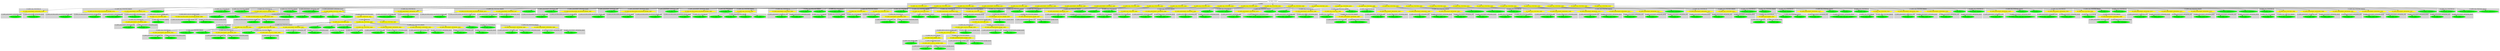 digraph {

subgraph cluster0 {
 node [style=filled,color=white];
 style=filled;
 color=lightgrey;
 label = "CT_PROG";

"NT_EXPR_CALL_FUNCTION_24787"
 [fillcolor = yellow]
"NT_EXPR_CALL_FUNCTION_24798"
 [fillcolor = yellow]
"NT_EXPR_CALL_FUNCTION_24801"
 [fillcolor = yellow]
"NT_EXPR_ASSIGNMENT_OPETATORS_24812"
 [fillcolor = yellow]
"NT_EXPR_CALL_FUNCTION_24869"
 [fillcolor = yellow]
"NT_EXPR_ASSIGNMENT_OPETATORS_24880"
 [fillcolor = yellow]
"NT_EXPR_ASSIGNMENT_OPETATORS_24885"
 [fillcolor = yellow]
"NT_EXPR_ASSIGNMENT_OPETATORS_24890"
 [fillcolor = yellow]
"NT_EXPR_CALL_FUNCTION_24895"
 [fillcolor = yellow]
"NT_EXPR_CALL_FUNCTION_24903"
 [fillcolor = yellow]
"NT_EXPR_CALL_FUNCTION_24909"
 [fillcolor = yellow]
"NT_EXPR_CALL_FUNCTION_24917"
 [fillcolor = yellow]
"NT_EXPR_CALL_FUNCTION_24925"
 [fillcolor = yellow]
"NT_EXPR_CALL_FUNCTION_24950"
 [fillcolor = yellow]
"NT_EXPR_CALL_FUNCTION_24953"
 [fillcolor = yellow]
"NT_EXPR_CALL_FUNCTION_24960"
 [fillcolor = yellow]
"NT_EXPR_CALL_FUNCTION_24972"
 [fillcolor = yellow]
"NT_EXPR_CALL_FUNCTION_24979"
 [fillcolor = yellow]
"NT_EXPR_CALL_FUNCTION_24989"
 [fillcolor = yellow]
"NT_EXPR_CALL_FUNCTION_25002"
 [fillcolor = yellow]
"NT_EXPR_CALL_FUNCTION_25020"
 [fillcolor = yellow]
"NT_EXPR_CALL_FUNCTION_25030"
 [fillcolor = yellow]
"NT_EXPR_CALL_FUNCTION_25033"
 [fillcolor = yellow]
"NT_EXPR_CALL_FUNCTION_25040"
 [fillcolor = yellow]
"NT_EXPR_CALL_FUNCTION_25052"
 [fillcolor = yellow]
"NT_EXPR_CALL_FUNCTION_25059"
 [fillcolor = yellow]
"NT_EXPR_CALL_FUNCTION_25069"
 [fillcolor = yellow]
"NT_EXPR_CALL_FUNCTION_25082"
 [fillcolor = yellow]
"NT_EXPR_CALL_FUNCTION_25100"
 [fillcolor = yellow]
}
"NT_PROG_24786"->"NT_EXPR_CALL_FUNCTION_24787"
subgraph cluster1 {
 node [style=filled,color=white];
 style=filled;
 color=lightgrey;
 label = "CT_EXPR_CALL_FUNCTION_ID";

"NT_EXPR_ASSIGNMENT_OPETATORS_24788"
 [fillcolor = yellow]
}
subgraph cluster2 {
 node [style=filled,color=white];
 style=filled;
 color=lightgrey;
 label = "CT_EXPR_CALL_FUNCTION_PARAMS";

"NT_INT_24791< 0 >"
 [fillcolor = green]
"NT_EXPR_MULTIPLICATION_OR_DIVISION_BINARY_24792"
 [fillcolor = yellow]
"NT_EXPR_ASSIGNMENT_OPETATORS_24795"
 [fillcolor = yellow]
}
"NT_EXPR_CALL_FUNCTION_24787"->"NT_EXPR_ASSIGNMENT_OPETATORS_24788"
subgraph cluster3 {
 node [style=filled,color=white];
 style=filled;
 color=lightgrey;
 label = "CT_EXPR_ASSIGNMENT_OPETATORS_LEFT";

"NT_ID_24789< x >"
 [fillcolor = green]
}
subgraph cluster4 {
 node [style=filled,color=white];
 style=filled;
 color=lightgrey;
 label = "CT_EXPR_ASSIGNMENT_OPETATORS_RIGHT";

"NT_ID_24790< seq >"
 [fillcolor = green]
}
"NT_EXPR_ASSIGNMENT_OPETATORS_24788"->"NT_ID_24789< x >"
"NT_EXPR_ASSIGNMENT_OPETATORS_24788"->"NT_ID_24790< seq >"
"NT_EXPR_CALL_FUNCTION_24787"->"NT_INT_24791< 0 >"
"NT_EXPR_CALL_FUNCTION_24787"->"NT_EXPR_MULTIPLICATION_OR_DIVISION_BINARY_24792"
subgraph cluster5 {
 node [style=filled,color=white];
 style=filled;
 color=lightgrey;
 label = "CT_EXPR_MULTIPLICATION_OR_DIVISION_BINARY_LEFT";

"NT_INT_24793< 2 >"
 [fillcolor = green]
}
subgraph cluster6 {
 node [style=filled,color=white];
 style=filled;
 color=lightgrey;
 label = "CT_EXPR_MULTIPLICATION_OR_DIVISION_BINARY_RIGHT";

"NT_ID_24794< pi >"
 [fillcolor = green]
}
"NT_EXPR_MULTIPLICATION_OR_DIVISION_BINARY_24792"->"NT_INT_24793< 2 >"
"NT_EXPR_MULTIPLICATION_OR_DIVISION_BINARY_24792"->"NT_ID_24794< pi >"
"NT_EXPR_CALL_FUNCTION_24787"->"NT_EXPR_ASSIGNMENT_OPETATORS_24795"
subgraph cluster7 {
 node [style=filled,color=white];
 style=filled;
 color=lightgrey;
 label = "CT_EXPR_ASSIGNMENT_OPETATORS_LEFT";

"NT_ID_24796< length.out >"
 [fillcolor = green]
}
subgraph cluster8 {
 node [style=filled,color=white];
 style=filled;
 color=lightgrey;
 label = "CT_EXPR_ASSIGNMENT_OPETATORS_RIGHT";

"NT_INT_24797< 50 >"
 [fillcolor = green]
}
"NT_EXPR_ASSIGNMENT_OPETATORS_24795"->"NT_ID_24796< length.out >"
"NT_EXPR_ASSIGNMENT_OPETATORS_24795"->"NT_INT_24797< 50 >"
"NT_PROG_24786"->"NT_EXPR_CALL_FUNCTION_24798"
subgraph cluster9 {
 node [style=filled,color=white];
 style=filled;
 color=lightgrey;
 label = "CT_EXPR_CALL_FUNCTION_ID";

"NT_ID_24799< set.seed >"
 [fillcolor = green]
}
subgraph cluster10 {
 node [style=filled,color=white];
 style=filled;
 color=lightgrey;
 label = "CT_EXPR_CALL_FUNCTION_PARAMS";

"NT_INT_24800< 101 >"
 [fillcolor = green]
}
"NT_EXPR_CALL_FUNCTION_24798"->"NT_ID_24799< set.seed >"
"NT_EXPR_CALL_FUNCTION_24798"->"NT_INT_24800< 101 >"
"NT_PROG_24786"->"NT_EXPR_CALL_FUNCTION_24801"
subgraph cluster11 {
 node [style=filled,color=white];
 style=filled;
 color=lightgrey;
 label = "CT_EXPR_CALL_FUNCTION_ID";

"NT_EXPR_MINUS_OR_PLUS_BINARY_24802"
 [fillcolor = yellow]
}
subgraph cluster12 {
 node [style=filled,color=white];
 style=filled;
 color=lightgrey;
 label = "CT_EXPR_CALL_FUNCTION_PARAMS";

"NT_INT_24811< 50 >"
 [fillcolor = green]
}
"NT_EXPR_CALL_FUNCTION_24801"->"NT_EXPR_MINUS_OR_PLUS_BINARY_24802"
subgraph cluster13 {
 node [style=filled,color=white];
 style=filled;
 color=lightgrey;
 label = "CT_EXPR_MINUS_OR_PLUS_BINARY_LEFT";

"NT_EXPR_CALL_FUNCTION_24803"
 [fillcolor = yellow]
}
subgraph cluster14 {
 node [style=filled,color=white];
 style=filled;
 color=lightgrey;
 label = "CT_EXPR_MINUS_OR_PLUS_BINARY_RIGHT";

"NT_EXPR_MULTIPLICATION_OR_DIVISION_BINARY_24808"
 [fillcolor = yellow]
}
"NT_EXPR_MINUS_OR_PLUS_BINARY_24802"->"NT_EXPR_CALL_FUNCTION_24803"
subgraph cluster15 {
 node [style=filled,color=white];
 style=filled;
 color=lightgrey;
 label = "CT_EXPR_CALL_FUNCTION_ID";

"NT_EXPR_ASSIGNMENT_OPETATORS_24804"
 [fillcolor = yellow]
}
subgraph cluster16 {
 node [style=filled,color=white];
 style=filled;
 color=lightgrey;
 label = "CT_EXPR_CALL_FUNCTION_PARAMS";

"NT_ID_24807< x >"
 [fillcolor = green]
}
"NT_EXPR_CALL_FUNCTION_24803"->"NT_EXPR_ASSIGNMENT_OPETATORS_24804"
subgraph cluster17 {
 node [style=filled,color=white];
 style=filled;
 color=lightgrey;
 label = "CT_EXPR_ASSIGNMENT_OPETATORS_LEFT";

"NT_ID_24805< y >"
 [fillcolor = green]
}
subgraph cluster18 {
 node [style=filled,color=white];
 style=filled;
 color=lightgrey;
 label = "CT_EXPR_ASSIGNMENT_OPETATORS_RIGHT";

"NT_ID_24806< sin >"
 [fillcolor = green]
}
"NT_EXPR_ASSIGNMENT_OPETATORS_24804"->"NT_ID_24805< y >"
"NT_EXPR_ASSIGNMENT_OPETATORS_24804"->"NT_ID_24806< sin >"
"NT_EXPR_CALL_FUNCTION_24803"->"NT_ID_24807< x >"
"NT_EXPR_MINUS_OR_PLUS_BINARY_24802"->"NT_EXPR_MULTIPLICATION_OR_DIVISION_BINARY_24808"
subgraph cluster19 {
 node [style=filled,color=white];
 style=filled;
 color=lightgrey;
 label = "CT_EXPR_MULTIPLICATION_OR_DIVISION_BINARY_LEFT";

"NT_FLOAT_24809< 0.3 >"
 [fillcolor = green]
}
subgraph cluster20 {
 node [style=filled,color=white];
 style=filled;
 color=lightgrey;
 label = "CT_EXPR_MULTIPLICATION_OR_DIVISION_BINARY_RIGHT";

"NT_ID_24810< rnorm >"
 [fillcolor = green]
}
"NT_EXPR_MULTIPLICATION_OR_DIVISION_BINARY_24808"->"NT_FLOAT_24809< 0.3 >"
"NT_EXPR_MULTIPLICATION_OR_DIVISION_BINARY_24808"->"NT_ID_24810< rnorm >"
"NT_EXPR_CALL_FUNCTION_24801"->"NT_INT_24811< 50 >"
"NT_PROG_24786"->"NT_EXPR_ASSIGNMENT_OPETATORS_24812"
subgraph cluster21 {
 node [style=filled,color=white];
 style=filled;
 color=lightgrey;
 label = "CT_EXPR_ASSIGNMENT_OPETATORS_LEFT";

"NT_ID_24813< basicplot >"
 [fillcolor = green]
}
subgraph cluster22 {
 node [style=filled,color=white];
 style=filled;
 color=lightgrey;
 label = "CT_EXPR_ASSIGNMENT_OPETATORS_RIGHT";

"NT_EXPR_DEFINE_FUNCTION_24814"
 [fillcolor = yellow]
}
"NT_EXPR_ASSIGNMENT_OPETATORS_24812"->"NT_ID_24813< basicplot >"
"NT_EXPR_ASSIGNMENT_OPETATORS_24812"->"NT_EXPR_DEFINE_FUNCTION_24814"
subgraph cluster23 {
 node [style=filled,color=white];
 style=filled;
 color=lightgrey;
 label = "CT_EXPR_DEFINE_FUNCTION_PARAMS";

"NT_ID_24815< x >"
 [fillcolor = green]
"NT_ID_24816< y >"
 [fillcolor = green]
"NT_ID_24817< minx >"
 [fillcolor = green]
"NT_INT_24818< 0 >"
 [fillcolor = green]
"NT_ID_24819< maxx >"
 [fillcolor = green]
"NT_EXPR_MULTIPLICATION_OR_DIVISION_BINARY_24820"
 [fillcolor = yellow]
"NT_ID_24823< title >"
 [fillcolor = green]
"NT_STRING_24824<  >"
 [fillcolor = green]
}
subgraph cluster24 {
 node [style=filled,color=white];
 style=filled;
 color=lightgrey;
 label = "CT_EXPR_DEFINE_FUNCTION_BODY";

"NT_EXPR_COMPOUND_24825"
 [fillcolor = yellow]
}
"NT_EXPR_DEFINE_FUNCTION_24814"->"NT_ID_24815< x >"
"NT_EXPR_DEFINE_FUNCTION_24814"->"NT_ID_24816< y >"
"NT_EXPR_DEFINE_FUNCTION_24814"->"NT_ID_24817< minx >"
"NT_EXPR_DEFINE_FUNCTION_24814"->"NT_INT_24818< 0 >"
"NT_EXPR_DEFINE_FUNCTION_24814"->"NT_ID_24819< maxx >"
"NT_EXPR_DEFINE_FUNCTION_24814"->"NT_EXPR_MULTIPLICATION_OR_DIVISION_BINARY_24820"
subgraph cluster25 {
 node [style=filled,color=white];
 style=filled;
 color=lightgrey;
 label = "CT_EXPR_MULTIPLICATION_OR_DIVISION_BINARY_LEFT";

"NT_INT_24821< 3 >"
 [fillcolor = green]
}
subgraph cluster26 {
 node [style=filled,color=white];
 style=filled;
 color=lightgrey;
 label = "CT_EXPR_MULTIPLICATION_OR_DIVISION_BINARY_RIGHT";

"NT_ID_24822< pi >"
 [fillcolor = green]
}
"NT_EXPR_MULTIPLICATION_OR_DIVISION_BINARY_24820"->"NT_INT_24821< 3 >"
"NT_EXPR_MULTIPLICATION_OR_DIVISION_BINARY_24820"->"NT_ID_24822< pi >"
"NT_EXPR_DEFINE_FUNCTION_24814"->"NT_ID_24823< title >"
"NT_EXPR_DEFINE_FUNCTION_24814"->"NT_STRING_24824<  >"
"NT_EXPR_DEFINE_FUNCTION_24814"->"NT_EXPR_COMPOUND_24825"
subgraph cluster27 {
 node [style=filled,color=white];
 style=filled;
 color=lightgrey;
 label = "CT_EXPR_COMPOUND";

"NT_EXPR_CALL_FUNCTION_24826"
 [fillcolor = yellow]
"NT_EXPR_CALL_FUNCTION_24846"
 [fillcolor = yellow]
"NT_EXPR_CALL_FUNCTION_24861"
 [fillcolor = yellow]
}
"NT_EXPR_COMPOUND_24825"->"NT_EXPR_CALL_FUNCTION_24826"
subgraph cluster28 {
 node [style=filled,color=white];
 style=filled;
 color=lightgrey;
 label = "CT_EXPR_CALL_FUNCTION_ID";

"NT_ID_24827< plot >"
 [fillcolor = green]
}
subgraph cluster29 {
 node [style=filled,color=white];
 style=filled;
 color=lightgrey;
 label = "CT_EXPR_CALL_FUNCTION_PARAMS";

"NT_ID_24828< x >"
 [fillcolor = green]
"NT_ID_24829< y >"
 [fillcolor = green]
"NT_EXPR_CALL_FUNCTION_24830"
 [fillcolor = yellow]
"NT_EXPR_CALL_FUNCTION_24836"
 [fillcolor = yellow]
"NT_EXPR_ASSIGNMENT_OPETATORS_24843"
 [fillcolor = yellow]
}
"NT_EXPR_CALL_FUNCTION_24826"->"NT_ID_24827< plot >"
"NT_EXPR_CALL_FUNCTION_24826"->"NT_ID_24828< x >"
"NT_EXPR_CALL_FUNCTION_24826"->"NT_ID_24829< y >"
"NT_EXPR_CALL_FUNCTION_24826"->"NT_EXPR_CALL_FUNCTION_24830"
subgraph cluster30 {
 node [style=filled,color=white];
 style=filled;
 color=lightgrey;
 label = "CT_EXPR_CALL_FUNCTION_ID";

"NT_EXPR_ASSIGNMENT_OPETATORS_24831"
 [fillcolor = yellow]
}
subgraph cluster31 {
 node [style=filled,color=white];
 style=filled;
 color=lightgrey;
 label = "CT_EXPR_CALL_FUNCTION_PARAMS";

"NT_ID_24834< minx >"
 [fillcolor = green]
"NT_ID_24835< maxx >"
 [fillcolor = green]
}
"NT_EXPR_CALL_FUNCTION_24830"->"NT_EXPR_ASSIGNMENT_OPETATORS_24831"
subgraph cluster32 {
 node [style=filled,color=white];
 style=filled;
 color=lightgrey;
 label = "CT_EXPR_ASSIGNMENT_OPETATORS_LEFT";

"NT_ID_24832< xlim >"
 [fillcolor = green]
}
subgraph cluster33 {
 node [style=filled,color=white];
 style=filled;
 color=lightgrey;
 label = "CT_EXPR_ASSIGNMENT_OPETATORS_RIGHT";

"NT_ID_24833< c >"
 [fillcolor = green]
}
"NT_EXPR_ASSIGNMENT_OPETATORS_24831"->"NT_ID_24832< xlim >"
"NT_EXPR_ASSIGNMENT_OPETATORS_24831"->"NT_ID_24833< c >"
"NT_EXPR_CALL_FUNCTION_24830"->"NT_ID_24834< minx >"
"NT_EXPR_CALL_FUNCTION_24830"->"NT_ID_24835< maxx >"
"NT_EXPR_CALL_FUNCTION_24826"->"NT_EXPR_CALL_FUNCTION_24836"
subgraph cluster34 {
 node [style=filled,color=white];
 style=filled;
 color=lightgrey;
 label = "CT_EXPR_CALL_FUNCTION_ID";

"NT_EXPR_ASSIGNMENT_OPETATORS_24837"
 [fillcolor = yellow]
}
subgraph cluster35 {
 node [style=filled,color=white];
 style=filled;
 color=lightgrey;
 label = "CT_EXPR_CALL_FUNCTION_PARAMS";

"NT_EXPR_MINUS_OR_PLUS_UNARY_24840"
 [fillcolor = yellow]
"NT_INT_24842< 2 >"
 [fillcolor = green]
}
"NT_EXPR_CALL_FUNCTION_24836"->"NT_EXPR_ASSIGNMENT_OPETATORS_24837"
subgraph cluster36 {
 node [style=filled,color=white];
 style=filled;
 color=lightgrey;
 label = "CT_EXPR_ASSIGNMENT_OPETATORS_LEFT";

"NT_ID_24838< ylim >"
 [fillcolor = green]
}
subgraph cluster37 {
 node [style=filled,color=white];
 style=filled;
 color=lightgrey;
 label = "CT_EXPR_ASSIGNMENT_OPETATORS_RIGHT";

"NT_ID_24839< c >"
 [fillcolor = green]
}
"NT_EXPR_ASSIGNMENT_OPETATORS_24837"->"NT_ID_24838< ylim >"
"NT_EXPR_ASSIGNMENT_OPETATORS_24837"->"NT_ID_24839< c >"
"NT_EXPR_CALL_FUNCTION_24836"->"NT_EXPR_MINUS_OR_PLUS_UNARY_24840"
subgraph cluster38 {
 node [style=filled,color=white];
 style=filled;
 color=lightgrey;
 label = "CT_EXPR_MINUS_OR_PLUS_UNARY";

"NT_INT_24841< 2 >"
 [fillcolor = green]
}
"NT_EXPR_MINUS_OR_PLUS_UNARY_24840"->"NT_INT_24841< 2 >"
"NT_EXPR_CALL_FUNCTION_24836"->"NT_INT_24842< 2 >"
"NT_EXPR_CALL_FUNCTION_24826"->"NT_EXPR_ASSIGNMENT_OPETATORS_24843"
subgraph cluster39 {
 node [style=filled,color=white];
 style=filled;
 color=lightgrey;
 label = "CT_EXPR_ASSIGNMENT_OPETATORS_LEFT";

"NT_ID_24844< main >"
 [fillcolor = green]
}
subgraph cluster40 {
 node [style=filled,color=white];
 style=filled;
 color=lightgrey;
 label = "CT_EXPR_ASSIGNMENT_OPETATORS_RIGHT";

"NT_ID_24845< title >"
 [fillcolor = green]
}
"NT_EXPR_ASSIGNMENT_OPETATORS_24843"->"NT_ID_24844< main >"
"NT_EXPR_ASSIGNMENT_OPETATORS_24843"->"NT_ID_24845< title >"
"NT_EXPR_COMPOUND_24825"->"NT_EXPR_CALL_FUNCTION_24846"
subgraph cluster41 {
 node [style=filled,color=white];
 style=filled;
 color=lightgrey;
 label = "CT_EXPR_CALL_FUNCTION_ID";

"NT_ID_24847< lines >"
 [fillcolor = green]
}
subgraph cluster42 {
 node [style=filled,color=white];
 style=filled;
 color=lightgrey;
 label = "CT_EXPR_CALL_FUNCTION_PARAMS";

"NT_ID_24848< x >"
 [fillcolor = green]
"NT_EXPR_CALL_FUNCTION_24849"
 [fillcolor = yellow]
"NT_EXPR_ASSIGNMENT_OPETATORS_24852"
 [fillcolor = yellow]
"NT_EXPR_ASSIGNMENT_OPETATORS_24855"
 [fillcolor = yellow]
"NT_EXPR_ASSIGNMENT_OPETATORS_24858"
 [fillcolor = yellow]
}
"NT_EXPR_CALL_FUNCTION_24846"->"NT_ID_24847< lines >"
"NT_EXPR_CALL_FUNCTION_24846"->"NT_ID_24848< x >"
"NT_EXPR_CALL_FUNCTION_24846"->"NT_EXPR_CALL_FUNCTION_24849"
subgraph cluster43 {
 node [style=filled,color=white];
 style=filled;
 color=lightgrey;
 label = "CT_EXPR_CALL_FUNCTION_ID";

"NT_ID_24850< sin >"
 [fillcolor = green]
}
subgraph cluster44 {
 node [style=filled,color=white];
 style=filled;
 color=lightgrey;
 label = "CT_EXPR_CALL_FUNCTION_PARAMS";

"NT_ID_24851< x >"
 [fillcolor = green]
}
"NT_EXPR_CALL_FUNCTION_24849"->"NT_ID_24850< sin >"
"NT_EXPR_CALL_FUNCTION_24849"->"NT_ID_24851< x >"
"NT_EXPR_CALL_FUNCTION_24846"->"NT_EXPR_ASSIGNMENT_OPETATORS_24852"
subgraph cluster45 {
 node [style=filled,color=white];
 style=filled;
 color=lightgrey;
 label = "CT_EXPR_ASSIGNMENT_OPETATORS_LEFT";

"NT_ID_24853< col >"
 [fillcolor = green]
}
subgraph cluster46 {
 node [style=filled,color=white];
 style=filled;
 color=lightgrey;
 label = "CT_EXPR_ASSIGNMENT_OPETATORS_RIGHT";

"NT_STRING_24854< blue >"
 [fillcolor = green]
}
"NT_EXPR_ASSIGNMENT_OPETATORS_24852"->"NT_ID_24853< col >"
"NT_EXPR_ASSIGNMENT_OPETATORS_24852"->"NT_STRING_24854< blue >"
"NT_EXPR_CALL_FUNCTION_24846"->"NT_EXPR_ASSIGNMENT_OPETATORS_24855"
subgraph cluster47 {
 node [style=filled,color=white];
 style=filled;
 color=lightgrey;
 label = "CT_EXPR_ASSIGNMENT_OPETATORS_LEFT";

"NT_ID_24856< lty >"
 [fillcolor = green]
}
subgraph cluster48 {
 node [style=filled,color=white];
 style=filled;
 color=lightgrey;
 label = "CT_EXPR_ASSIGNMENT_OPETATORS_RIGHT";

"NT_INT_24857< 2 >"
 [fillcolor = green]
}
"NT_EXPR_ASSIGNMENT_OPETATORS_24855"->"NT_ID_24856< lty >"
"NT_EXPR_ASSIGNMENT_OPETATORS_24855"->"NT_INT_24857< 2 >"
"NT_EXPR_CALL_FUNCTION_24846"->"NT_EXPR_ASSIGNMENT_OPETATORS_24858"
subgraph cluster49 {
 node [style=filled,color=white];
 style=filled;
 color=lightgrey;
 label = "CT_EXPR_ASSIGNMENT_OPETATORS_LEFT";

"NT_ID_24859< lwd >"
 [fillcolor = green]
}
subgraph cluster50 {
 node [style=filled,color=white];
 style=filled;
 color=lightgrey;
 label = "CT_EXPR_ASSIGNMENT_OPETATORS_RIGHT";

"NT_INT_24860< 2 >"
 [fillcolor = green]
}
"NT_EXPR_ASSIGNMENT_OPETATORS_24858"->"NT_ID_24859< lwd >"
"NT_EXPR_ASSIGNMENT_OPETATORS_24858"->"NT_INT_24860< 2 >"
"NT_EXPR_COMPOUND_24825"->"NT_EXPR_CALL_FUNCTION_24861"
subgraph cluster51 {
 node [style=filled,color=white];
 style=filled;
 color=lightgrey;
 label = "CT_EXPR_CALL_FUNCTION_ID";

"NT_ID_24862< abline >"
 [fillcolor = green]
}
subgraph cluster52 {
 node [style=filled,color=white];
 style=filled;
 color=lightgrey;
 label = "CT_EXPR_CALL_FUNCTION_PARAMS";

"NT_EXPR_ASSIGNMENT_OPETATORS_24863"
 [fillcolor = yellow]
"NT_EXPR_ASSIGNMENT_OPETATORS_24866"
 [fillcolor = yellow]
}
"NT_EXPR_CALL_FUNCTION_24861"->"NT_ID_24862< abline >"
"NT_EXPR_CALL_FUNCTION_24861"->"NT_EXPR_ASSIGNMENT_OPETATORS_24863"
subgraph cluster53 {
 node [style=filled,color=white];
 style=filled;
 color=lightgrey;
 label = "CT_EXPR_ASSIGNMENT_OPETATORS_LEFT";

"NT_ID_24864< h >"
 [fillcolor = green]
}
subgraph cluster54 {
 node [style=filled,color=white];
 style=filled;
 color=lightgrey;
 label = "CT_EXPR_ASSIGNMENT_OPETATORS_RIGHT";

"NT_INT_24865< 0 >"
 [fillcolor = green]
}
"NT_EXPR_ASSIGNMENT_OPETATORS_24863"->"NT_ID_24864< h >"
"NT_EXPR_ASSIGNMENT_OPETATORS_24863"->"NT_INT_24865< 0 >"
"NT_EXPR_CALL_FUNCTION_24861"->"NT_EXPR_ASSIGNMENT_OPETATORS_24866"
subgraph cluster55 {
 node [style=filled,color=white];
 style=filled;
 color=lightgrey;
 label = "CT_EXPR_ASSIGNMENT_OPETATORS_LEFT";

"NT_ID_24867< v >"
 [fillcolor = green]
}
subgraph cluster56 {
 node [style=filled,color=white];
 style=filled;
 color=lightgrey;
 label = "CT_EXPR_ASSIGNMENT_OPETATORS_RIGHT";

"NT_INT_24868< 0 >"
 [fillcolor = green]
}
"NT_EXPR_ASSIGNMENT_OPETATORS_24866"->"NT_ID_24867< v >"
"NT_EXPR_ASSIGNMENT_OPETATORS_24866"->"NT_INT_24868< 0 >"
"NT_PROG_24786"->"NT_EXPR_CALL_FUNCTION_24869"
subgraph cluster57 {
 node [style=filled,color=white];
 style=filled;
 color=lightgrey;
 label = "CT_EXPR_CALL_FUNCTION_ID";

"NT_EXPR_ASSIGNMENT_OPETATORS_24870"
 [fillcolor = yellow]
}
subgraph cluster58 {
 node [style=filled,color=white];
 style=filled;
 color=lightgrey;
 label = "CT_EXPR_CALL_FUNCTION_PARAMS";

"NT_INT_24873< 0 >"
 [fillcolor = green]
"NT_EXPR_MULTIPLICATION_OR_DIVISION_BINARY_24874"
 [fillcolor = yellow]
"NT_EXPR_ASSIGNMENT_OPETATORS_24877"
 [fillcolor = yellow]
}
"NT_EXPR_CALL_FUNCTION_24869"->"NT_EXPR_ASSIGNMENT_OPETATORS_24870"
subgraph cluster59 {
 node [style=filled,color=white];
 style=filled;
 color=lightgrey;
 label = "CT_EXPR_ASSIGNMENT_OPETATORS_LEFT";

"NT_ID_24871< x.outsample >"
 [fillcolor = green]
}
subgraph cluster60 {
 node [style=filled,color=white];
 style=filled;
 color=lightgrey;
 label = "CT_EXPR_ASSIGNMENT_OPETATORS_RIGHT";

"NT_ID_24872< seq >"
 [fillcolor = green]
}
"NT_EXPR_ASSIGNMENT_OPETATORS_24870"->"NT_ID_24871< x.outsample >"
"NT_EXPR_ASSIGNMENT_OPETATORS_24870"->"NT_ID_24872< seq >"
"NT_EXPR_CALL_FUNCTION_24869"->"NT_INT_24873< 0 >"
"NT_EXPR_CALL_FUNCTION_24869"->"NT_EXPR_MULTIPLICATION_OR_DIVISION_BINARY_24874"
subgraph cluster61 {
 node [style=filled,color=white];
 style=filled;
 color=lightgrey;
 label = "CT_EXPR_MULTIPLICATION_OR_DIVISION_BINARY_LEFT";

"NT_INT_24875< 3 >"
 [fillcolor = green]
}
subgraph cluster62 {
 node [style=filled,color=white];
 style=filled;
 color=lightgrey;
 label = "CT_EXPR_MULTIPLICATION_OR_DIVISION_BINARY_RIGHT";

"NT_ID_24876< pi >"
 [fillcolor = green]
}
"NT_EXPR_MULTIPLICATION_OR_DIVISION_BINARY_24874"->"NT_INT_24875< 3 >"
"NT_EXPR_MULTIPLICATION_OR_DIVISION_BINARY_24874"->"NT_ID_24876< pi >"
"NT_EXPR_CALL_FUNCTION_24869"->"NT_EXPR_ASSIGNMENT_OPETATORS_24877"
subgraph cluster63 {
 node [style=filled,color=white];
 style=filled;
 color=lightgrey;
 label = "CT_EXPR_ASSIGNMENT_OPETATORS_LEFT";

"NT_ID_24878< length.out >"
 [fillcolor = green]
}
subgraph cluster64 {
 node [style=filled,color=white];
 style=filled;
 color=lightgrey;
 label = "CT_EXPR_ASSIGNMENT_OPETATORS_RIGHT";

"NT_INT_24879< 100 >"
 [fillcolor = green]
}
"NT_EXPR_ASSIGNMENT_OPETATORS_24877"->"NT_ID_24878< length.out >"
"NT_EXPR_ASSIGNMENT_OPETATORS_24877"->"NT_INT_24879< 100 >"
"NT_PROG_24786"->"NT_EXPR_ASSIGNMENT_OPETATORS_24880"
subgraph cluster65 {
 node [style=filled,color=white];
 style=filled;
 color=lightgrey;
 label = "CT_EXPR_ASSIGNMENT_OPETATORS_LEFT";

"NT_ID_24881< x2 >"
 [fillcolor = green]
}
subgraph cluster66 {
 node [style=filled,color=white];
 style=filled;
 color=lightgrey;
 label = "CT_EXPR_ASSIGNMENT_OPETATORS_RIGHT";

"NT_EXPR_MULTIPLICATION_OR_DIVISION_BINARY_24882"
 [fillcolor = yellow]
}
"NT_EXPR_ASSIGNMENT_OPETATORS_24880"->"NT_ID_24881< x2 >"
"NT_EXPR_ASSIGNMENT_OPETATORS_24880"->"NT_EXPR_MULTIPLICATION_OR_DIVISION_BINARY_24882"
subgraph cluster67 {
 node [style=filled,color=white];
 style=filled;
 color=lightgrey;
 label = "CT_EXPR_MULTIPLICATION_OR_DIVISION_BINARY_LEFT";

"NT_ID_24883< x >"
 [fillcolor = green]
}
subgraph cluster68 {
 node [style=filled,color=white];
 style=filled;
 color=lightgrey;
 label = "CT_EXPR_MULTIPLICATION_OR_DIVISION_BINARY_RIGHT";

"NT_ID_24884< x >"
 [fillcolor = green]
}
"NT_EXPR_MULTIPLICATION_OR_DIVISION_BINARY_24882"->"NT_ID_24883< x >"
"NT_EXPR_MULTIPLICATION_OR_DIVISION_BINARY_24882"->"NT_ID_24884< x >"
"NT_PROG_24786"->"NT_EXPR_ASSIGNMENT_OPETATORS_24885"
subgraph cluster69 {
 node [style=filled,color=white];
 style=filled;
 color=lightgrey;
 label = "CT_EXPR_ASSIGNMENT_OPETATORS_LEFT";

"NT_ID_24886< x3 >"
 [fillcolor = green]
}
subgraph cluster70 {
 node [style=filled,color=white];
 style=filled;
 color=lightgrey;
 label = "CT_EXPR_ASSIGNMENT_OPETATORS_RIGHT";

"NT_EXPR_MULTIPLICATION_OR_DIVISION_BINARY_24887"
 [fillcolor = yellow]
}
"NT_EXPR_ASSIGNMENT_OPETATORS_24885"->"NT_ID_24886< x3 >"
"NT_EXPR_ASSIGNMENT_OPETATORS_24885"->"NT_EXPR_MULTIPLICATION_OR_DIVISION_BINARY_24887"
subgraph cluster71 {
 node [style=filled,color=white];
 style=filled;
 color=lightgrey;
 label = "CT_EXPR_MULTIPLICATION_OR_DIVISION_BINARY_LEFT";

"NT_ID_24888< x2 >"
 [fillcolor = green]
}
subgraph cluster72 {
 node [style=filled,color=white];
 style=filled;
 color=lightgrey;
 label = "CT_EXPR_MULTIPLICATION_OR_DIVISION_BINARY_RIGHT";

"NT_ID_24889< x >"
 [fillcolor = green]
}
"NT_EXPR_MULTIPLICATION_OR_DIVISION_BINARY_24887"->"NT_ID_24888< x2 >"
"NT_EXPR_MULTIPLICATION_OR_DIVISION_BINARY_24887"->"NT_ID_24889< x >"
"NT_PROG_24786"->"NT_EXPR_ASSIGNMENT_OPETATORS_24890"
subgraph cluster73 {
 node [style=filled,color=white];
 style=filled;
 color=lightgrey;
 label = "CT_EXPR_ASSIGNMENT_OPETATORS_LEFT";

"NT_ID_24891< x4 >"
 [fillcolor = green]
}
subgraph cluster74 {
 node [style=filled,color=white];
 style=filled;
 color=lightgrey;
 label = "CT_EXPR_ASSIGNMENT_OPETATORS_RIGHT";

"NT_EXPR_MULTIPLICATION_OR_DIVISION_BINARY_24892"
 [fillcolor = yellow]
}
"NT_EXPR_ASSIGNMENT_OPETATORS_24890"->"NT_ID_24891< x4 >"
"NT_EXPR_ASSIGNMENT_OPETATORS_24890"->"NT_EXPR_MULTIPLICATION_OR_DIVISION_BINARY_24892"
subgraph cluster75 {
 node [style=filled,color=white];
 style=filled;
 color=lightgrey;
 label = "CT_EXPR_MULTIPLICATION_OR_DIVISION_BINARY_LEFT";

"NT_ID_24893< x3 >"
 [fillcolor = green]
}
subgraph cluster76 {
 node [style=filled,color=white];
 style=filled;
 color=lightgrey;
 label = "CT_EXPR_MULTIPLICATION_OR_DIVISION_BINARY_RIGHT";

"NT_ID_24894< x >"
 [fillcolor = green]
}
"NT_EXPR_MULTIPLICATION_OR_DIVISION_BINARY_24892"->"NT_ID_24893< x3 >"
"NT_EXPR_MULTIPLICATION_OR_DIVISION_BINARY_24892"->"NT_ID_24894< x >"
"NT_PROG_24786"->"NT_EXPR_CALL_FUNCTION_24895"
subgraph cluster77 {
 node [style=filled,color=white];
 style=filled;
 color=lightgrey;
 label = "CT_EXPR_CALL_FUNCTION_ID";

"NT_ID_24896< cor >"
 [fillcolor = green]
}
subgraph cluster78 {
 node [style=filled,color=white];
 style=filled;
 color=lightgrey;
 label = "CT_EXPR_CALL_FUNCTION_PARAMS";

"NT_EXPR_CALL_FUNCTION_24897"
 [fillcolor = yellow]
}
"NT_EXPR_CALL_FUNCTION_24895"->"NT_ID_24896< cor >"
"NT_EXPR_CALL_FUNCTION_24895"->"NT_EXPR_CALL_FUNCTION_24897"
subgraph cluster79 {
 node [style=filled,color=white];
 style=filled;
 color=lightgrey;
 label = "CT_EXPR_CALL_FUNCTION_ID";

"NT_ID_24898< cbind >"
 [fillcolor = green]
}
subgraph cluster80 {
 node [style=filled,color=white];
 style=filled;
 color=lightgrey;
 label = "CT_EXPR_CALL_FUNCTION_PARAMS";

"NT_ID_24899< x >"
 [fillcolor = green]
"NT_ID_24900< x2 >"
 [fillcolor = green]
"NT_ID_24901< x3 >"
 [fillcolor = green]
"NT_ID_24902< x4 >"
 [fillcolor = green]
}
"NT_EXPR_CALL_FUNCTION_24897"->"NT_ID_24898< cbind >"
"NT_EXPR_CALL_FUNCTION_24897"->"NT_ID_24899< x >"
"NT_EXPR_CALL_FUNCTION_24897"->"NT_ID_24900< x2 >"
"NT_EXPR_CALL_FUNCTION_24897"->"NT_ID_24901< x3 >"
"NT_EXPR_CALL_FUNCTION_24897"->"NT_ID_24902< x4 >"
"NT_PROG_24786"->"NT_EXPR_CALL_FUNCTION_24903"
subgraph cluster81 {
 node [style=filled,color=white];
 style=filled;
 color=lightgrey;
 label = "CT_EXPR_CALL_FUNCTION_ID";

"NT_EXPR_ASSIGNMENT_OPETATORS_24904"
 [fillcolor = yellow]
}
subgraph cluster82 {
 node [style=filled,color=white];
 style=filled;
 color=lightgrey;
 label = "CT_EXPR_CALL_FUNCTION_PARAMS";

"NT_ID_24907< x >"
 [fillcolor = green]
"NT_INT_24908< 4 >"
 [fillcolor = green]
}
"NT_EXPR_CALL_FUNCTION_24903"->"NT_EXPR_ASSIGNMENT_OPETATORS_24904"
subgraph cluster83 {
 node [style=filled,color=white];
 style=filled;
 color=lightgrey;
 label = "CT_EXPR_ASSIGNMENT_OPETATORS_LEFT";

"NT_ID_24905< m >"
 [fillcolor = green]
}
subgraph cluster84 {
 node [style=filled,color=white];
 style=filled;
 color=lightgrey;
 label = "CT_EXPR_ASSIGNMENT_OPETATORS_RIGHT";

"NT_ID_24906< poly >"
 [fillcolor = green]
}
"NT_EXPR_ASSIGNMENT_OPETATORS_24904"->"NT_ID_24905< m >"
"NT_EXPR_ASSIGNMENT_OPETATORS_24904"->"NT_ID_24906< poly >"
"NT_EXPR_CALL_FUNCTION_24903"->"NT_ID_24907< x >"
"NT_EXPR_CALL_FUNCTION_24903"->"NT_INT_24908< 4 >"
"NT_PROG_24786"->"NT_EXPR_CALL_FUNCTION_24909"
subgraph cluster85 {
 node [style=filled,color=white];
 style=filled;
 color=lightgrey;
 label = "CT_EXPR_CALL_FUNCTION_ID";

"NT_ID_24910< all.equal >"
 [fillcolor = green]
}
subgraph cluster86 {
 node [style=filled,color=white];
 style=filled;
 color=lightgrey;
 label = "CT_EXPR_CALL_FUNCTION_PARAMS";

"NT_EXPR_CALL_FUNCTION_24911"
 [fillcolor = yellow]
"NT_EXPR_CALL_FUNCTION_24914"
 [fillcolor = yellow]
}
"NT_EXPR_CALL_FUNCTION_24909"->"NT_ID_24910< all.equal >"
"NT_EXPR_CALL_FUNCTION_24909"->"NT_EXPR_CALL_FUNCTION_24911"
subgraph cluster87 {
 node [style=filled,color=white];
 style=filled;
 color=lightgrey;
 label = "CT_EXPR_CALL_FUNCTION_ID";

"NT_ID_24912< cor >"
 [fillcolor = green]
}
subgraph cluster88 {
 node [style=filled,color=white];
 style=filled;
 color=lightgrey;
 label = "CT_EXPR_CALL_FUNCTION_PARAMS";

"NT_ID_24913< m >"
 [fillcolor = green]
}
"NT_EXPR_CALL_FUNCTION_24911"->"NT_ID_24912< cor >"
"NT_EXPR_CALL_FUNCTION_24911"->"NT_ID_24913< m >"
"NT_EXPR_CALL_FUNCTION_24909"->"NT_EXPR_CALL_FUNCTION_24914"
subgraph cluster89 {
 node [style=filled,color=white];
 style=filled;
 color=lightgrey;
 label = "CT_EXPR_CALL_FUNCTION_ID";

"NT_ID_24915< diag >"
 [fillcolor = green]
}
subgraph cluster90 {
 node [style=filled,color=white];
 style=filled;
 color=lightgrey;
 label = "CT_EXPR_CALL_FUNCTION_PARAMS";

"NT_INT_24916< 4 >"
 [fillcolor = green]
}
"NT_EXPR_CALL_FUNCTION_24914"->"NT_ID_24915< diag >"
"NT_EXPR_CALL_FUNCTION_24914"->"NT_INT_24916< 4 >"
"NT_PROG_24786"->"NT_EXPR_CALL_FUNCTION_24917"
subgraph cluster91 {
 node [style=filled,color=white];
 style=filled;
 color=lightgrey;
 label = "CT_EXPR_CALL_FUNCTION_ID";

"NT_ID_24918< par >"
 [fillcolor = green]
}
subgraph cluster92 {
 node [style=filled,color=white];
 style=filled;
 color=lightgrey;
 label = "CT_EXPR_CALL_FUNCTION_PARAMS";

"NT_EXPR_CALL_FUNCTION_24919"
 [fillcolor = yellow]
}
"NT_EXPR_CALL_FUNCTION_24917"->"NT_ID_24918< par >"
"NT_EXPR_CALL_FUNCTION_24917"->"NT_EXPR_CALL_FUNCTION_24919"
subgraph cluster93 {
 node [style=filled,color=white];
 style=filled;
 color=lightgrey;
 label = "CT_EXPR_CALL_FUNCTION_ID";

"NT_EXPR_ASSIGNMENT_OPETATORS_24920"
 [fillcolor = yellow]
}
subgraph cluster94 {
 node [style=filled,color=white];
 style=filled;
 color=lightgrey;
 label = "CT_EXPR_CALL_FUNCTION_PARAMS";

"NT_INT_24923< 2 >"
 [fillcolor = green]
"NT_INT_24924< 2 >"
 [fillcolor = green]
}
"NT_EXPR_CALL_FUNCTION_24919"->"NT_EXPR_ASSIGNMENT_OPETATORS_24920"
subgraph cluster95 {
 node [style=filled,color=white];
 style=filled;
 color=lightgrey;
 label = "CT_EXPR_ASSIGNMENT_OPETATORS_LEFT";

"NT_ID_24921< mfrow >"
 [fillcolor = green]
}
subgraph cluster96 {
 node [style=filled,color=white];
 style=filled;
 color=lightgrey;
 label = "CT_EXPR_ASSIGNMENT_OPETATORS_RIGHT";

"NT_ID_24922< c >"
 [fillcolor = green]
}
"NT_EXPR_ASSIGNMENT_OPETATORS_24920"->"NT_ID_24921< mfrow >"
"NT_EXPR_ASSIGNMENT_OPETATORS_24920"->"NT_ID_24922< c >"
"NT_EXPR_CALL_FUNCTION_24919"->"NT_INT_24923< 2 >"
"NT_EXPR_CALL_FUNCTION_24919"->"NT_INT_24924< 2 >"
"NT_PROG_24786"->"NT_EXPR_CALL_FUNCTION_24925"
subgraph cluster97 {
 node [style=filled,color=white];
 style=filled;
 color=lightgrey;
 label = "CT_EXPR_CALL_FUNCTION_ID";

"NT_EXPR_ASSIGNMENT_OPETATORS_24926"
 [fillcolor = yellow]
}
subgraph cluster98 {
 node [style=filled,color=white];
 style=filled;
 color=lightgrey;
 label = "CT_EXPR_CALL_FUNCTION_PARAMS";

"NT_EXPR_CALL_FUNCTION_24929"
 [fillcolor = yellow]
}
"NT_EXPR_CALL_FUNCTION_24925"->"NT_EXPR_ASSIGNMENT_OPETATORS_24926"
subgraph cluster99 {
 node [style=filled,color=white];
 style=filled;
 color=lightgrey;
 label = "CT_EXPR_ASSIGNMENT_OPETATORS_LEFT";

"NT_ID_24927< p >"
 [fillcolor = green]
}
subgraph cluster100 {
 node [style=filled,color=white];
 style=filled;
 color=lightgrey;
 label = "CT_EXPR_ASSIGNMENT_OPETATORS_RIGHT";

"NT_ID_24928< lm >"
 [fillcolor = green]
}
"NT_EXPR_ASSIGNMENT_OPETATORS_24926"->"NT_ID_24927< p >"
"NT_EXPR_ASSIGNMENT_OPETATORS_24926"->"NT_ID_24928< lm >"
"NT_EXPR_CALL_FUNCTION_24925"->"NT_EXPR_CALL_FUNCTION_24929"
subgraph cluster101 {
 node [style=filled,color=white];
 style=filled;
 color=lightgrey;
 label = "CT_EXPR_CALL_FUNCTION_ID";

"NT_EXPR_MINUS_OR_PLUS_BINARY_24930"
 [fillcolor = yellow]
}
subgraph cluster102 {
 node [style=filled,color=white];
 style=filled;
 color=lightgrey;
 label = "CT_EXPR_CALL_FUNCTION_PARAMS";

"NT_EXPR_EXPONENTIATION_BINARY_24947"
 [fillcolor = yellow]
}
"NT_EXPR_CALL_FUNCTION_24929"->"NT_EXPR_MINUS_OR_PLUS_BINARY_24930"
subgraph cluster103 {
 node [style=filled,color=white];
 style=filled;
 color=lightgrey;
 label = "CT_EXPR_MINUS_OR_PLUS_BINARY_LEFT";

"NT_EXPR_CALL_FUNCTION_24931"
 [fillcolor = yellow]
}
subgraph cluster104 {
 node [style=filled,color=white];
 style=filled;
 color=lightgrey;
 label = "CT_EXPR_MINUS_OR_PLUS_BINARY_RIGHT";

"NT_ID_24946< I >"
 [fillcolor = green]
}
"NT_EXPR_MINUS_OR_PLUS_BINARY_24930"->"NT_EXPR_CALL_FUNCTION_24931"
subgraph cluster105 {
 node [style=filled,color=white];
 style=filled;
 color=lightgrey;
 label = "CT_EXPR_CALL_FUNCTION_ID";

"NT_EXPR_MINUS_OR_PLUS_BINARY_24932"
 [fillcolor = yellow]
}
subgraph cluster106 {
 node [style=filled,color=white];
 style=filled;
 color=lightgrey;
 label = "CT_EXPR_CALL_FUNCTION_PARAMS";

"NT_EXPR_EXPONENTIATION_BINARY_24943"
 [fillcolor = yellow]
}
"NT_EXPR_CALL_FUNCTION_24931"->"NT_EXPR_MINUS_OR_PLUS_BINARY_24932"
subgraph cluster107 {
 node [style=filled,color=white];
 style=filled;
 color=lightgrey;
 label = "CT_EXPR_MINUS_OR_PLUS_BINARY_LEFT";

"NT_EXPR_CALL_FUNCTION_24933"
 [fillcolor = yellow]
}
subgraph cluster108 {
 node [style=filled,color=white];
 style=filled;
 color=lightgrey;
 label = "CT_EXPR_MINUS_OR_PLUS_BINARY_RIGHT";

"NT_ID_24942< I >"
 [fillcolor = green]
}
"NT_EXPR_MINUS_OR_PLUS_BINARY_24932"->"NT_EXPR_CALL_FUNCTION_24933"
subgraph cluster109 {
 node [style=filled,color=white];
 style=filled;
 color=lightgrey;
 label = "CT_EXPR_CALL_FUNCTION_ID";

"NT_EXPR_TILDE_BINARY_24934"
 [fillcolor = yellow]
}
subgraph cluster110 {
 node [style=filled,color=white];
 style=filled;
 color=lightgrey;
 label = "CT_EXPR_CALL_FUNCTION_PARAMS";

"NT_EXPR_EXPONENTIATION_BINARY_24939"
 [fillcolor = yellow]
}
"NT_EXPR_CALL_FUNCTION_24933"->"NT_EXPR_TILDE_BINARY_24934"
subgraph cluster111 {
 node [style=filled,color=white];
 style=filled;
 color=lightgrey;
 label = "CT_EXPR_TILDE_BINARY_LEFT";

"NT_ID_24935< y >"
 [fillcolor = green]
}
subgraph cluster112 {
 node [style=filled,color=white];
 style=filled;
 color=lightgrey;
 label = "CT_EXPR_TILDE_BINARY_RIGHT";

"NT_EXPR_MINUS_OR_PLUS_BINARY_24936"
 [fillcolor = yellow]
}
"NT_EXPR_TILDE_BINARY_24934"->"NT_ID_24935< y >"
"NT_EXPR_TILDE_BINARY_24934"->"NT_EXPR_MINUS_OR_PLUS_BINARY_24936"
subgraph cluster113 {
 node [style=filled,color=white];
 style=filled;
 color=lightgrey;
 label = "CT_EXPR_MINUS_OR_PLUS_BINARY_LEFT";

"NT_ID_24937< x >"
 [fillcolor = green]
}
subgraph cluster114 {
 node [style=filled,color=white];
 style=filled;
 color=lightgrey;
 label = "CT_EXPR_MINUS_OR_PLUS_BINARY_RIGHT";

"NT_ID_24938< I >"
 [fillcolor = green]
}
"NT_EXPR_MINUS_OR_PLUS_BINARY_24936"->"NT_ID_24937< x >"
"NT_EXPR_MINUS_OR_PLUS_BINARY_24936"->"NT_ID_24938< I >"
"NT_EXPR_CALL_FUNCTION_24933"->"NT_EXPR_EXPONENTIATION_BINARY_24939"
subgraph cluster115 {
 node [style=filled,color=white];
 style=filled;
 color=lightgrey;
 label = "CT_EXPR_EXPONENTIATION_BINARY_LEFT";

"NT_ID_24940< x >"
 [fillcolor = green]
}
subgraph cluster116 {
 node [style=filled,color=white];
 style=filled;
 color=lightgrey;
 label = "CT_EXPR_EXPONENTIATION_BINARY_RIGHT";

"NT_INT_24941< 2 >"
 [fillcolor = green]
}
"NT_EXPR_EXPONENTIATION_BINARY_24939"->"NT_ID_24940< x >"
"NT_EXPR_EXPONENTIATION_BINARY_24939"->"NT_INT_24941< 2 >"
"NT_EXPR_MINUS_OR_PLUS_BINARY_24932"->"NT_ID_24942< I >"
"NT_EXPR_CALL_FUNCTION_24931"->"NT_EXPR_EXPONENTIATION_BINARY_24943"
subgraph cluster117 {
 node [style=filled,color=white];
 style=filled;
 color=lightgrey;
 label = "CT_EXPR_EXPONENTIATION_BINARY_LEFT";

"NT_ID_24944< x >"
 [fillcolor = green]
}
subgraph cluster118 {
 node [style=filled,color=white];
 style=filled;
 color=lightgrey;
 label = "CT_EXPR_EXPONENTIATION_BINARY_RIGHT";

"NT_INT_24945< 3 >"
 [fillcolor = green]
}
"NT_EXPR_EXPONENTIATION_BINARY_24943"->"NT_ID_24944< x >"
"NT_EXPR_EXPONENTIATION_BINARY_24943"->"NT_INT_24945< 3 >"
"NT_EXPR_MINUS_OR_PLUS_BINARY_24930"->"NT_ID_24946< I >"
"NT_EXPR_CALL_FUNCTION_24929"->"NT_EXPR_EXPONENTIATION_BINARY_24947"
subgraph cluster119 {
 node [style=filled,color=white];
 style=filled;
 color=lightgrey;
 label = "CT_EXPR_EXPONENTIATION_BINARY_LEFT";

"NT_ID_24948< x >"
 [fillcolor = green]
}
subgraph cluster120 {
 node [style=filled,color=white];
 style=filled;
 color=lightgrey;
 label = "CT_EXPR_EXPONENTIATION_BINARY_RIGHT";

"NT_INT_24949< 4 >"
 [fillcolor = green]
}
"NT_EXPR_EXPONENTIATION_BINARY_24947"->"NT_ID_24948< x >"
"NT_EXPR_EXPONENTIATION_BINARY_24947"->"NT_INT_24949< 4 >"
"NT_PROG_24786"->"NT_EXPR_CALL_FUNCTION_24950"
subgraph cluster121 {
 node [style=filled,color=white];
 style=filled;
 color=lightgrey;
 label = "CT_EXPR_CALL_FUNCTION_ID";

"NT_ID_24951< summary >"
 [fillcolor = green]
}
subgraph cluster122 {
 node [style=filled,color=white];
 style=filled;
 color=lightgrey;
 label = "CT_EXPR_CALL_FUNCTION_PARAMS";

"NT_ID_24952< p >"
 [fillcolor = green]
}
"NT_EXPR_CALL_FUNCTION_24950"->"NT_ID_24951< summary >"
"NT_EXPR_CALL_FUNCTION_24950"->"NT_ID_24952< p >"
"NT_PROG_24786"->"NT_EXPR_CALL_FUNCTION_24953"
subgraph cluster123 {
 node [style=filled,color=white];
 style=filled;
 color=lightgrey;
 label = "CT_EXPR_CALL_FUNCTION_ID";

"NT_ID_24954< basicplot >"
 [fillcolor = green]
}
subgraph cluster124 {
 node [style=filled,color=white];
 style=filled;
 color=lightgrey;
 label = "CT_EXPR_CALL_FUNCTION_PARAMS";

"NT_ID_24955< x >"
 [fillcolor = green]
"NT_ID_24956< y >"
 [fillcolor = green]
"NT_EXPR_ASSIGNMENT_OPETATORS_24957"
 [fillcolor = yellow]
}
"NT_EXPR_CALL_FUNCTION_24953"->"NT_ID_24954< basicplot >"
"NT_EXPR_CALL_FUNCTION_24953"->"NT_ID_24955< x >"
"NT_EXPR_CALL_FUNCTION_24953"->"NT_ID_24956< y >"
"NT_EXPR_CALL_FUNCTION_24953"->"NT_EXPR_ASSIGNMENT_OPETATORS_24957"
subgraph cluster125 {
 node [style=filled,color=white];
 style=filled;
 color=lightgrey;
 label = "CT_EXPR_ASSIGNMENT_OPETATORS_LEFT";

"NT_ID_24958< title >"
 [fillcolor = green]
}
subgraph cluster126 {
 node [style=filled,color=white];
 style=filled;
 color=lightgrey;
 label = "CT_EXPR_ASSIGNMENT_OPETATORS_RIGHT";

"NT_STRING_24959< Polynomial, insample >"
 [fillcolor = green]
}
"NT_EXPR_ASSIGNMENT_OPETATORS_24957"->"NT_ID_24958< title >"
"NT_EXPR_ASSIGNMENT_OPETATORS_24957"->"NT_STRING_24959< Polynomial, insample >"
"NT_PROG_24786"->"NT_EXPR_CALL_FUNCTION_24960"
subgraph cluster127 {
 node [style=filled,color=white];
 style=filled;
 color=lightgrey;
 label = "CT_EXPR_CALL_FUNCTION_ID";

"NT_ID_24961< lines >"
 [fillcolor = green]
}
subgraph cluster128 {
 node [style=filled,color=white];
 style=filled;
 color=lightgrey;
 label = "CT_EXPR_CALL_FUNCTION_PARAMS";

"NT_ID_24962< x >"
 [fillcolor = green]
"NT_EXPR_CALL_FUNCTION_24963"
 [fillcolor = yellow]
"NT_EXPR_ASSIGNMENT_OPETATORS_24966"
 [fillcolor = yellow]
"NT_EXPR_ASSIGNMENT_OPETATORS_24969"
 [fillcolor = yellow]
}
"NT_EXPR_CALL_FUNCTION_24960"->"NT_ID_24961< lines >"
"NT_EXPR_CALL_FUNCTION_24960"->"NT_ID_24962< x >"
"NT_EXPR_CALL_FUNCTION_24960"->"NT_EXPR_CALL_FUNCTION_24963"
subgraph cluster129 {
 node [style=filled,color=white];
 style=filled;
 color=lightgrey;
 label = "CT_EXPR_CALL_FUNCTION_ID";

"NT_ID_24964< fitted >"
 [fillcolor = green]
}
subgraph cluster130 {
 node [style=filled,color=white];
 style=filled;
 color=lightgrey;
 label = "CT_EXPR_CALL_FUNCTION_PARAMS";

"NT_ID_24965< p >"
 [fillcolor = green]
}
"NT_EXPR_CALL_FUNCTION_24963"->"NT_ID_24964< fitted >"
"NT_EXPR_CALL_FUNCTION_24963"->"NT_ID_24965< p >"
"NT_EXPR_CALL_FUNCTION_24960"->"NT_EXPR_ASSIGNMENT_OPETATORS_24966"
subgraph cluster131 {
 node [style=filled,color=white];
 style=filled;
 color=lightgrey;
 label = "CT_EXPR_ASSIGNMENT_OPETATORS_LEFT";

"NT_ID_24967< col >"
 [fillcolor = green]
}
subgraph cluster132 {
 node [style=filled,color=white];
 style=filled;
 color=lightgrey;
 label = "CT_EXPR_ASSIGNMENT_OPETATORS_RIGHT";

"NT_STRING_24968< red >"
 [fillcolor = green]
}
"NT_EXPR_ASSIGNMENT_OPETATORS_24966"->"NT_ID_24967< col >"
"NT_EXPR_ASSIGNMENT_OPETATORS_24966"->"NT_STRING_24968< red >"
"NT_EXPR_CALL_FUNCTION_24960"->"NT_EXPR_ASSIGNMENT_OPETATORS_24969"
subgraph cluster133 {
 node [style=filled,color=white];
 style=filled;
 color=lightgrey;
 label = "CT_EXPR_ASSIGNMENT_OPETATORS_LEFT";

"NT_ID_24970< lwd >"
 [fillcolor = green]
}
subgraph cluster134 {
 node [style=filled,color=white];
 style=filled;
 color=lightgrey;
 label = "CT_EXPR_ASSIGNMENT_OPETATORS_RIGHT";

"NT_INT_24971< 3 >"
 [fillcolor = green]
}
"NT_EXPR_ASSIGNMENT_OPETATORS_24969"->"NT_ID_24970< lwd >"
"NT_EXPR_ASSIGNMENT_OPETATORS_24969"->"NT_INT_24971< 3 >"
"NT_PROG_24786"->"NT_EXPR_CALL_FUNCTION_24972"
subgraph cluster135 {
 node [style=filled,color=white];
 style=filled;
 color=lightgrey;
 label = "CT_EXPR_CALL_FUNCTION_ID";

"NT_ID_24973< basicplot >"
 [fillcolor = green]
}
subgraph cluster136 {
 node [style=filled,color=white];
 style=filled;
 color=lightgrey;
 label = "CT_EXPR_CALL_FUNCTION_PARAMS";

"NT_ID_24974< x >"
 [fillcolor = green]
"NT_ID_24975< y >"
 [fillcolor = green]
"NT_EXPR_ASSIGNMENT_OPETATORS_24976"
 [fillcolor = yellow]
}
"NT_EXPR_CALL_FUNCTION_24972"->"NT_ID_24973< basicplot >"
"NT_EXPR_CALL_FUNCTION_24972"->"NT_ID_24974< x >"
"NT_EXPR_CALL_FUNCTION_24972"->"NT_ID_24975< y >"
"NT_EXPR_CALL_FUNCTION_24972"->"NT_EXPR_ASSIGNMENT_OPETATORS_24976"
subgraph cluster137 {
 node [style=filled,color=white];
 style=filled;
 color=lightgrey;
 label = "CT_EXPR_ASSIGNMENT_OPETATORS_LEFT";

"NT_ID_24977< title >"
 [fillcolor = green]
}
subgraph cluster138 {
 node [style=filled,color=white];
 style=filled;
 color=lightgrey;
 label = "CT_EXPR_ASSIGNMENT_OPETATORS_RIGHT";

"NT_STRING_24978< Polynomial, out-of-sample >"
 [fillcolor = green]
}
"NT_EXPR_ASSIGNMENT_OPETATORS_24976"->"NT_ID_24977< title >"
"NT_EXPR_ASSIGNMENT_OPETATORS_24976"->"NT_STRING_24978< Polynomial, out-of-sample >"
"NT_PROG_24786"->"NT_EXPR_CALL_FUNCTION_24979"
subgraph cluster139 {
 node [style=filled,color=white];
 style=filled;
 color=lightgrey;
 label = "CT_EXPR_CALL_FUNCTION_ID";

"NT_EXPR_ASSIGNMENT_OPETATORS_24980"
 [fillcolor = yellow]
}
subgraph cluster140 {
 node [style=filled,color=white];
 style=filled;
 color=lightgrey;
 label = "CT_EXPR_CALL_FUNCTION_PARAMS";

"NT_ID_24983< p >"
 [fillcolor = green]
"NT_EXPR_CALL_FUNCTION_24984"
 [fillcolor = yellow]
}
"NT_EXPR_CALL_FUNCTION_24979"->"NT_EXPR_ASSIGNMENT_OPETATORS_24980"
subgraph cluster141 {
 node [style=filled,color=white];
 style=filled;
 color=lightgrey;
 label = "CT_EXPR_ASSIGNMENT_OPETATORS_LEFT";

"NT_ID_24981< predictions.p >"
 [fillcolor = green]
}
subgraph cluster142 {
 node [style=filled,color=white];
 style=filled;
 color=lightgrey;
 label = "CT_EXPR_ASSIGNMENT_OPETATORS_RIGHT";

"NT_ID_24982< predict >"
 [fillcolor = green]
}
"NT_EXPR_ASSIGNMENT_OPETATORS_24980"->"NT_ID_24981< predictions.p >"
"NT_EXPR_ASSIGNMENT_OPETATORS_24980"->"NT_ID_24982< predict >"
"NT_EXPR_CALL_FUNCTION_24979"->"NT_ID_24983< p >"
"NT_EXPR_CALL_FUNCTION_24979"->"NT_EXPR_CALL_FUNCTION_24984"
subgraph cluster143 {
 node [style=filled,color=white];
 style=filled;
 color=lightgrey;
 label = "CT_EXPR_CALL_FUNCTION_ID";

"NT_ID_24985< list >"
 [fillcolor = green]
}
subgraph cluster144 {
 node [style=filled,color=white];
 style=filled;
 color=lightgrey;
 label = "CT_EXPR_CALL_FUNCTION_PARAMS";

"NT_EXPR_ASSIGNMENT_OPETATORS_24986"
 [fillcolor = yellow]
}
"NT_EXPR_CALL_FUNCTION_24984"->"NT_ID_24985< list >"
"NT_EXPR_CALL_FUNCTION_24984"->"NT_EXPR_ASSIGNMENT_OPETATORS_24986"
subgraph cluster145 {
 node [style=filled,color=white];
 style=filled;
 color=lightgrey;
 label = "CT_EXPR_ASSIGNMENT_OPETATORS_LEFT";

"NT_ID_24987< x >"
 [fillcolor = green]
}
subgraph cluster146 {
 node [style=filled,color=white];
 style=filled;
 color=lightgrey;
 label = "CT_EXPR_ASSIGNMENT_OPETATORS_RIGHT";

"NT_ID_24988< x.outsample >"
 [fillcolor = green]
}
"NT_EXPR_ASSIGNMENT_OPETATORS_24986"->"NT_ID_24987< x >"
"NT_EXPR_ASSIGNMENT_OPETATORS_24986"->"NT_ID_24988< x.outsample >"
"NT_PROG_24786"->"NT_EXPR_CALL_FUNCTION_24989"
subgraph cluster147 {
 node [style=filled,color=white];
 style=filled;
 color=lightgrey;
 label = "CT_EXPR_CALL_FUNCTION_ID";

"NT_ID_24990< lines >"
 [fillcolor = green]
}
subgraph cluster148 {
 node [style=filled,color=white];
 style=filled;
 color=lightgrey;
 label = "CT_EXPR_CALL_FUNCTION_PARAMS";

"NT_ID_24991< x.outsample >"
 [fillcolor = green]
"NT_ID_24992< predictions.p >"
 [fillcolor = green]
"NT_EXPR_ASSIGNMENT_OPETATORS_24993"
 [fillcolor = yellow]
"NT_EXPR_ASSIGNMENT_OPETATORS_24996"
 [fillcolor = yellow]
"NT_EXPR_ASSIGNMENT_OPETATORS_24999"
 [fillcolor = yellow]
}
"NT_EXPR_CALL_FUNCTION_24989"->"NT_ID_24990< lines >"
"NT_EXPR_CALL_FUNCTION_24989"->"NT_ID_24991< x.outsample >"
"NT_EXPR_CALL_FUNCTION_24989"->"NT_ID_24992< predictions.p >"
"NT_EXPR_CALL_FUNCTION_24989"->"NT_EXPR_ASSIGNMENT_OPETATORS_24993"
subgraph cluster149 {
 node [style=filled,color=white];
 style=filled;
 color=lightgrey;
 label = "CT_EXPR_ASSIGNMENT_OPETATORS_LEFT";

"NT_ID_24994< type >"
 [fillcolor = green]
}
subgraph cluster150 {
 node [style=filled,color=white];
 style=filled;
 color=lightgrey;
 label = "CT_EXPR_ASSIGNMENT_OPETATORS_RIGHT";

"NT_STRING_24995< l >"
 [fillcolor = green]
}
"NT_EXPR_ASSIGNMENT_OPETATORS_24993"->"NT_ID_24994< type >"
"NT_EXPR_ASSIGNMENT_OPETATORS_24993"->"NT_STRING_24995< l >"
"NT_EXPR_CALL_FUNCTION_24989"->"NT_EXPR_ASSIGNMENT_OPETATORS_24996"
subgraph cluster151 {
 node [style=filled,color=white];
 style=filled;
 color=lightgrey;
 label = "CT_EXPR_ASSIGNMENT_OPETATORS_LEFT";

"NT_ID_24997< col >"
 [fillcolor = green]
}
subgraph cluster152 {
 node [style=filled,color=white];
 style=filled;
 color=lightgrey;
 label = "CT_EXPR_ASSIGNMENT_OPETATORS_RIGHT";

"NT_STRING_24998< red >"
 [fillcolor = green]
}
"NT_EXPR_ASSIGNMENT_OPETATORS_24996"->"NT_ID_24997< col >"
"NT_EXPR_ASSIGNMENT_OPETATORS_24996"->"NT_STRING_24998< red >"
"NT_EXPR_CALL_FUNCTION_24989"->"NT_EXPR_ASSIGNMENT_OPETATORS_24999"
subgraph cluster153 {
 node [style=filled,color=white];
 style=filled;
 color=lightgrey;
 label = "CT_EXPR_ASSIGNMENT_OPETATORS_LEFT";

"NT_ID_25000< lwd >"
 [fillcolor = green]
}
subgraph cluster154 {
 node [style=filled,color=white];
 style=filled;
 color=lightgrey;
 label = "CT_EXPR_ASSIGNMENT_OPETATORS_RIGHT";

"NT_INT_25001< 3 >"
 [fillcolor = green]
}
"NT_EXPR_ASSIGNMENT_OPETATORS_24999"->"NT_ID_25000< lwd >"
"NT_EXPR_ASSIGNMENT_OPETATORS_24999"->"NT_INT_25001< 3 >"
"NT_PROG_24786"->"NT_EXPR_CALL_FUNCTION_25002"
subgraph cluster155 {
 node [style=filled,color=white];
 style=filled;
 color=lightgrey;
 label = "CT_EXPR_CALL_FUNCTION_ID";

"NT_ID_25003< lines >"
 [fillcolor = green]
}
subgraph cluster156 {
 node [style=filled,color=white];
 style=filled;
 color=lightgrey;
 label = "CT_EXPR_CALL_FUNCTION_PARAMS";

"NT_ID_25004< x.outsample >"
 [fillcolor = green]
"NT_EXPR_CALL_FUNCTION_25005"
 [fillcolor = yellow]
"NT_EXPR_ASSIGNMENT_OPETATORS_25008"
 [fillcolor = yellow]
"NT_EXPR_ASSIGNMENT_OPETATORS_25011"
 [fillcolor = yellow]
"NT_EXPR_ASSIGNMENT_OPETATORS_25014"
 [fillcolor = yellow]
"NT_EXPR_ASSIGNMENT_OPETATORS_25017"
 [fillcolor = yellow]
}
"NT_EXPR_CALL_FUNCTION_25002"->"NT_ID_25003< lines >"
"NT_EXPR_CALL_FUNCTION_25002"->"NT_ID_25004< x.outsample >"
"NT_EXPR_CALL_FUNCTION_25002"->"NT_EXPR_CALL_FUNCTION_25005"
subgraph cluster157 {
 node [style=filled,color=white];
 style=filled;
 color=lightgrey;
 label = "CT_EXPR_CALL_FUNCTION_ID";

"NT_ID_25006< sin >"
 [fillcolor = green]
}
subgraph cluster158 {
 node [style=filled,color=white];
 style=filled;
 color=lightgrey;
 label = "CT_EXPR_CALL_FUNCTION_PARAMS";

"NT_ID_25007< x.outsample >"
 [fillcolor = green]
}
"NT_EXPR_CALL_FUNCTION_25005"->"NT_ID_25006< sin >"
"NT_EXPR_CALL_FUNCTION_25005"->"NT_ID_25007< x.outsample >"
"NT_EXPR_CALL_FUNCTION_25002"->"NT_EXPR_ASSIGNMENT_OPETATORS_25008"
subgraph cluster159 {
 node [style=filled,color=white];
 style=filled;
 color=lightgrey;
 label = "CT_EXPR_ASSIGNMENT_OPETATORS_LEFT";

"NT_ID_25009< type >"
 [fillcolor = green]
}
subgraph cluster160 {
 node [style=filled,color=white];
 style=filled;
 color=lightgrey;
 label = "CT_EXPR_ASSIGNMENT_OPETATORS_RIGHT";

"NT_STRING_25010< l >"
 [fillcolor = green]
}
"NT_EXPR_ASSIGNMENT_OPETATORS_25008"->"NT_ID_25009< type >"
"NT_EXPR_ASSIGNMENT_OPETATORS_25008"->"NT_STRING_25010< l >"
"NT_EXPR_CALL_FUNCTION_25002"->"NT_EXPR_ASSIGNMENT_OPETATORS_25011"
subgraph cluster161 {
 node [style=filled,color=white];
 style=filled;
 color=lightgrey;
 label = "CT_EXPR_ASSIGNMENT_OPETATORS_LEFT";

"NT_ID_25012< col >"
 [fillcolor = green]
}
subgraph cluster162 {
 node [style=filled,color=white];
 style=filled;
 color=lightgrey;
 label = "CT_EXPR_ASSIGNMENT_OPETATORS_RIGHT";

"NT_STRING_25013< blue >"
 [fillcolor = green]
}
"NT_EXPR_ASSIGNMENT_OPETATORS_25011"->"NT_ID_25012< col >"
"NT_EXPR_ASSIGNMENT_OPETATORS_25011"->"NT_STRING_25013< blue >"
"NT_EXPR_CALL_FUNCTION_25002"->"NT_EXPR_ASSIGNMENT_OPETATORS_25014"
subgraph cluster163 {
 node [style=filled,color=white];
 style=filled;
 color=lightgrey;
 label = "CT_EXPR_ASSIGNMENT_OPETATORS_LEFT";

"NT_ID_25015< lwd >"
 [fillcolor = green]
}
subgraph cluster164 {
 node [style=filled,color=white];
 style=filled;
 color=lightgrey;
 label = "CT_EXPR_ASSIGNMENT_OPETATORS_RIGHT";

"NT_INT_25016< 2 >"
 [fillcolor = green]
}
"NT_EXPR_ASSIGNMENT_OPETATORS_25014"->"NT_ID_25015< lwd >"
"NT_EXPR_ASSIGNMENT_OPETATORS_25014"->"NT_INT_25016< 2 >"
"NT_EXPR_CALL_FUNCTION_25002"->"NT_EXPR_ASSIGNMENT_OPETATORS_25017"
subgraph cluster165 {
 node [style=filled,color=white];
 style=filled;
 color=lightgrey;
 label = "CT_EXPR_ASSIGNMENT_OPETATORS_LEFT";

"NT_ID_25018< lty >"
 [fillcolor = green]
}
subgraph cluster166 {
 node [style=filled,color=white];
 style=filled;
 color=lightgrey;
 label = "CT_EXPR_ASSIGNMENT_OPETATORS_RIGHT";

"NT_INT_25019< 2 >"
 [fillcolor = green]
}
"NT_EXPR_ASSIGNMENT_OPETATORS_25017"->"NT_ID_25018< lty >"
"NT_EXPR_ASSIGNMENT_OPETATORS_25017"->"NT_INT_25019< 2 >"
"NT_PROG_24786"->"NT_EXPR_CALL_FUNCTION_25020"
subgraph cluster167 {
 node [style=filled,color=white];
 style=filled;
 color=lightgrey;
 label = "CT_EXPR_CALL_FUNCTION_ID";

"NT_EXPR_ASSIGNMENT_OPETATORS_25021"
 [fillcolor = yellow]
}
subgraph cluster168 {
 node [style=filled,color=white];
 style=filled;
 color=lightgrey;
 label = "CT_EXPR_CALL_FUNCTION_PARAMS";

"NT_EXPR_CALL_FUNCTION_25024"
 [fillcolor = yellow]
}
"NT_EXPR_CALL_FUNCTION_25020"->"NT_EXPR_ASSIGNMENT_OPETATORS_25021"
subgraph cluster169 {
 node [style=filled,color=white];
 style=filled;
 color=lightgrey;
 label = "CT_EXPR_ASSIGNMENT_OPETATORS_LEFT";

"NT_ID_25022< d >"
 [fillcolor = green]
}
subgraph cluster170 {
 node [style=filled,color=white];
 style=filled;
 color=lightgrey;
 label = "CT_EXPR_ASSIGNMENT_OPETATORS_RIGHT";

"NT_ID_25023< lm >"
 [fillcolor = green]
}
"NT_EXPR_ASSIGNMENT_OPETATORS_25021"->"NT_ID_25022< d >"
"NT_EXPR_ASSIGNMENT_OPETATORS_25021"->"NT_ID_25023< lm >"
"NT_EXPR_CALL_FUNCTION_25020"->"NT_EXPR_CALL_FUNCTION_25024"
subgraph cluster171 {
 node [style=filled,color=white];
 style=filled;
 color=lightgrey;
 label = "CT_EXPR_CALL_FUNCTION_ID";

"NT_EXPR_TILDE_BINARY_25025"
 [fillcolor = yellow]
}
subgraph cluster172 {
 node [style=filled,color=white];
 style=filled;
 color=lightgrey;
 label = "CT_EXPR_CALL_FUNCTION_PARAMS";

"NT_ID_25028< x >"
 [fillcolor = green]
"NT_INT_25029< 4 >"
 [fillcolor = green]
}
"NT_EXPR_CALL_FUNCTION_25024"->"NT_EXPR_TILDE_BINARY_25025"
subgraph cluster173 {
 node [style=filled,color=white];
 style=filled;
 color=lightgrey;
 label = "CT_EXPR_TILDE_BINARY_LEFT";

"NT_ID_25026< y >"
 [fillcolor = green]
}
subgraph cluster174 {
 node [style=filled,color=white];
 style=filled;
 color=lightgrey;
 label = "CT_EXPR_TILDE_BINARY_RIGHT";

"NT_ID_25027< poly >"
 [fillcolor = green]
}
"NT_EXPR_TILDE_BINARY_25025"->"NT_ID_25026< y >"
"NT_EXPR_TILDE_BINARY_25025"->"NT_ID_25027< poly >"
"NT_EXPR_CALL_FUNCTION_25024"->"NT_ID_25028< x >"
"NT_EXPR_CALL_FUNCTION_25024"->"NT_INT_25029< 4 >"
"NT_PROG_24786"->"NT_EXPR_CALL_FUNCTION_25030"
subgraph cluster175 {
 node [style=filled,color=white];
 style=filled;
 color=lightgrey;
 label = "CT_EXPR_CALL_FUNCTION_ID";

"NT_ID_25031< summary >"
 [fillcolor = green]
}
subgraph cluster176 {
 node [style=filled,color=white];
 style=filled;
 color=lightgrey;
 label = "CT_EXPR_CALL_FUNCTION_PARAMS";

"NT_ID_25032< d >"
 [fillcolor = green]
}
"NT_EXPR_CALL_FUNCTION_25030"->"NT_ID_25031< summary >"
"NT_EXPR_CALL_FUNCTION_25030"->"NT_ID_25032< d >"
"NT_PROG_24786"->"NT_EXPR_CALL_FUNCTION_25033"
subgraph cluster177 {
 node [style=filled,color=white];
 style=filled;
 color=lightgrey;
 label = "CT_EXPR_CALL_FUNCTION_ID";

"NT_ID_25034< basicplot >"
 [fillcolor = green]
}
subgraph cluster178 {
 node [style=filled,color=white];
 style=filled;
 color=lightgrey;
 label = "CT_EXPR_CALL_FUNCTION_PARAMS";

"NT_ID_25035< x >"
 [fillcolor = green]
"NT_ID_25036< y >"
 [fillcolor = green]
"NT_EXPR_ASSIGNMENT_OPETATORS_25037"
 [fillcolor = yellow]
}
"NT_EXPR_CALL_FUNCTION_25033"->"NT_ID_25034< basicplot >"
"NT_EXPR_CALL_FUNCTION_25033"->"NT_ID_25035< x >"
"NT_EXPR_CALL_FUNCTION_25033"->"NT_ID_25036< y >"
"NT_EXPR_CALL_FUNCTION_25033"->"NT_EXPR_ASSIGNMENT_OPETATORS_25037"
subgraph cluster179 {
 node [style=filled,color=white];
 style=filled;
 color=lightgrey;
 label = "CT_EXPR_ASSIGNMENT_OPETATORS_LEFT";

"NT_ID_25038< title >"
 [fillcolor = green]
}
subgraph cluster180 {
 node [style=filled,color=white];
 style=filled;
 color=lightgrey;
 label = "CT_EXPR_ASSIGNMENT_OPETATORS_RIGHT";

"NT_STRING_25039< Orth. poly., insample >"
 [fillcolor = green]
}
"NT_EXPR_ASSIGNMENT_OPETATORS_25037"->"NT_ID_25038< title >"
"NT_EXPR_ASSIGNMENT_OPETATORS_25037"->"NT_STRING_25039< Orth. poly., insample >"
"NT_PROG_24786"->"NT_EXPR_CALL_FUNCTION_25040"
subgraph cluster181 {
 node [style=filled,color=white];
 style=filled;
 color=lightgrey;
 label = "CT_EXPR_CALL_FUNCTION_ID";

"NT_ID_25041< lines >"
 [fillcolor = green]
}
subgraph cluster182 {
 node [style=filled,color=white];
 style=filled;
 color=lightgrey;
 label = "CT_EXPR_CALL_FUNCTION_PARAMS";

"NT_ID_25042< x >"
 [fillcolor = green]
"NT_EXPR_CALL_FUNCTION_25043"
 [fillcolor = yellow]
"NT_EXPR_ASSIGNMENT_OPETATORS_25046"
 [fillcolor = yellow]
"NT_EXPR_ASSIGNMENT_OPETATORS_25049"
 [fillcolor = yellow]
}
"NT_EXPR_CALL_FUNCTION_25040"->"NT_ID_25041< lines >"
"NT_EXPR_CALL_FUNCTION_25040"->"NT_ID_25042< x >"
"NT_EXPR_CALL_FUNCTION_25040"->"NT_EXPR_CALL_FUNCTION_25043"
subgraph cluster183 {
 node [style=filled,color=white];
 style=filled;
 color=lightgrey;
 label = "CT_EXPR_CALL_FUNCTION_ID";

"NT_ID_25044< fitted >"
 [fillcolor = green]
}
subgraph cluster184 {
 node [style=filled,color=white];
 style=filled;
 color=lightgrey;
 label = "CT_EXPR_CALL_FUNCTION_PARAMS";

"NT_ID_25045< d >"
 [fillcolor = green]
}
"NT_EXPR_CALL_FUNCTION_25043"->"NT_ID_25044< fitted >"
"NT_EXPR_CALL_FUNCTION_25043"->"NT_ID_25045< d >"
"NT_EXPR_CALL_FUNCTION_25040"->"NT_EXPR_ASSIGNMENT_OPETATORS_25046"
subgraph cluster185 {
 node [style=filled,color=white];
 style=filled;
 color=lightgrey;
 label = "CT_EXPR_ASSIGNMENT_OPETATORS_LEFT";

"NT_ID_25047< col >"
 [fillcolor = green]
}
subgraph cluster186 {
 node [style=filled,color=white];
 style=filled;
 color=lightgrey;
 label = "CT_EXPR_ASSIGNMENT_OPETATORS_RIGHT";

"NT_STRING_25048< red >"
 [fillcolor = green]
}
"NT_EXPR_ASSIGNMENT_OPETATORS_25046"->"NT_ID_25047< col >"
"NT_EXPR_ASSIGNMENT_OPETATORS_25046"->"NT_STRING_25048< red >"
"NT_EXPR_CALL_FUNCTION_25040"->"NT_EXPR_ASSIGNMENT_OPETATORS_25049"
subgraph cluster187 {
 node [style=filled,color=white];
 style=filled;
 color=lightgrey;
 label = "CT_EXPR_ASSIGNMENT_OPETATORS_LEFT";

"NT_ID_25050< lwd >"
 [fillcolor = green]
}
subgraph cluster188 {
 node [style=filled,color=white];
 style=filled;
 color=lightgrey;
 label = "CT_EXPR_ASSIGNMENT_OPETATORS_RIGHT";

"NT_INT_25051< 3 >"
 [fillcolor = green]
}
"NT_EXPR_ASSIGNMENT_OPETATORS_25049"->"NT_ID_25050< lwd >"
"NT_EXPR_ASSIGNMENT_OPETATORS_25049"->"NT_INT_25051< 3 >"
"NT_PROG_24786"->"NT_EXPR_CALL_FUNCTION_25052"
subgraph cluster189 {
 node [style=filled,color=white];
 style=filled;
 color=lightgrey;
 label = "CT_EXPR_CALL_FUNCTION_ID";

"NT_ID_25053< basicplot >"
 [fillcolor = green]
}
subgraph cluster190 {
 node [style=filled,color=white];
 style=filled;
 color=lightgrey;
 label = "CT_EXPR_CALL_FUNCTION_PARAMS";

"NT_ID_25054< x >"
 [fillcolor = green]
"NT_ID_25055< y >"
 [fillcolor = green]
"NT_EXPR_ASSIGNMENT_OPETATORS_25056"
 [fillcolor = yellow]
}
"NT_EXPR_CALL_FUNCTION_25052"->"NT_ID_25053< basicplot >"
"NT_EXPR_CALL_FUNCTION_25052"->"NT_ID_25054< x >"
"NT_EXPR_CALL_FUNCTION_25052"->"NT_ID_25055< y >"
"NT_EXPR_CALL_FUNCTION_25052"->"NT_EXPR_ASSIGNMENT_OPETATORS_25056"
subgraph cluster191 {
 node [style=filled,color=white];
 style=filled;
 color=lightgrey;
 label = "CT_EXPR_ASSIGNMENT_OPETATORS_LEFT";

"NT_ID_25057< title >"
 [fillcolor = green]
}
subgraph cluster192 {
 node [style=filled,color=white];
 style=filled;
 color=lightgrey;
 label = "CT_EXPR_ASSIGNMENT_OPETATORS_RIGHT";

"NT_STRING_25058< Orth. poly., out-of-sample >"
 [fillcolor = green]
}
"NT_EXPR_ASSIGNMENT_OPETATORS_25056"->"NT_ID_25057< title >"
"NT_EXPR_ASSIGNMENT_OPETATORS_25056"->"NT_STRING_25058< Orth. poly., out-of-sample >"
"NT_PROG_24786"->"NT_EXPR_CALL_FUNCTION_25059"
subgraph cluster193 {
 node [style=filled,color=white];
 style=filled;
 color=lightgrey;
 label = "CT_EXPR_CALL_FUNCTION_ID";

"NT_EXPR_ASSIGNMENT_OPETATORS_25060"
 [fillcolor = yellow]
}
subgraph cluster194 {
 node [style=filled,color=white];
 style=filled;
 color=lightgrey;
 label = "CT_EXPR_CALL_FUNCTION_PARAMS";

"NT_ID_25063< d >"
 [fillcolor = green]
"NT_EXPR_CALL_FUNCTION_25064"
 [fillcolor = yellow]
}
"NT_EXPR_CALL_FUNCTION_25059"->"NT_EXPR_ASSIGNMENT_OPETATORS_25060"
subgraph cluster195 {
 node [style=filled,color=white];
 style=filled;
 color=lightgrey;
 label = "CT_EXPR_ASSIGNMENT_OPETATORS_LEFT";

"NT_ID_25061< predictions.op >"
 [fillcolor = green]
}
subgraph cluster196 {
 node [style=filled,color=white];
 style=filled;
 color=lightgrey;
 label = "CT_EXPR_ASSIGNMENT_OPETATORS_RIGHT";

"NT_ID_25062< predict >"
 [fillcolor = green]
}
"NT_EXPR_ASSIGNMENT_OPETATORS_25060"->"NT_ID_25061< predictions.op >"
"NT_EXPR_ASSIGNMENT_OPETATORS_25060"->"NT_ID_25062< predict >"
"NT_EXPR_CALL_FUNCTION_25059"->"NT_ID_25063< d >"
"NT_EXPR_CALL_FUNCTION_25059"->"NT_EXPR_CALL_FUNCTION_25064"
subgraph cluster197 {
 node [style=filled,color=white];
 style=filled;
 color=lightgrey;
 label = "CT_EXPR_CALL_FUNCTION_ID";

"NT_ID_25065< list >"
 [fillcolor = green]
}
subgraph cluster198 {
 node [style=filled,color=white];
 style=filled;
 color=lightgrey;
 label = "CT_EXPR_CALL_FUNCTION_PARAMS";

"NT_EXPR_ASSIGNMENT_OPETATORS_25066"
 [fillcolor = yellow]
}
"NT_EXPR_CALL_FUNCTION_25064"->"NT_ID_25065< list >"
"NT_EXPR_CALL_FUNCTION_25064"->"NT_EXPR_ASSIGNMENT_OPETATORS_25066"
subgraph cluster199 {
 node [style=filled,color=white];
 style=filled;
 color=lightgrey;
 label = "CT_EXPR_ASSIGNMENT_OPETATORS_LEFT";

"NT_ID_25067< x >"
 [fillcolor = green]
}
subgraph cluster200 {
 node [style=filled,color=white];
 style=filled;
 color=lightgrey;
 label = "CT_EXPR_ASSIGNMENT_OPETATORS_RIGHT";

"NT_ID_25068< x.outsample >"
 [fillcolor = green]
}
"NT_EXPR_ASSIGNMENT_OPETATORS_25066"->"NT_ID_25067< x >"
"NT_EXPR_ASSIGNMENT_OPETATORS_25066"->"NT_ID_25068< x.outsample >"
"NT_PROG_24786"->"NT_EXPR_CALL_FUNCTION_25069"
subgraph cluster201 {
 node [style=filled,color=white];
 style=filled;
 color=lightgrey;
 label = "CT_EXPR_CALL_FUNCTION_ID";

"NT_ID_25070< lines >"
 [fillcolor = green]
}
subgraph cluster202 {
 node [style=filled,color=white];
 style=filled;
 color=lightgrey;
 label = "CT_EXPR_CALL_FUNCTION_PARAMS";

"NT_ID_25071< x.outsample >"
 [fillcolor = green]
"NT_ID_25072< predictions.op >"
 [fillcolor = green]
"NT_EXPR_ASSIGNMENT_OPETATORS_25073"
 [fillcolor = yellow]
"NT_EXPR_ASSIGNMENT_OPETATORS_25076"
 [fillcolor = yellow]
"NT_EXPR_ASSIGNMENT_OPETATORS_25079"
 [fillcolor = yellow]
}
"NT_EXPR_CALL_FUNCTION_25069"->"NT_ID_25070< lines >"
"NT_EXPR_CALL_FUNCTION_25069"->"NT_ID_25071< x.outsample >"
"NT_EXPR_CALL_FUNCTION_25069"->"NT_ID_25072< predictions.op >"
"NT_EXPR_CALL_FUNCTION_25069"->"NT_EXPR_ASSIGNMENT_OPETATORS_25073"
subgraph cluster203 {
 node [style=filled,color=white];
 style=filled;
 color=lightgrey;
 label = "CT_EXPR_ASSIGNMENT_OPETATORS_LEFT";

"NT_ID_25074< type >"
 [fillcolor = green]
}
subgraph cluster204 {
 node [style=filled,color=white];
 style=filled;
 color=lightgrey;
 label = "CT_EXPR_ASSIGNMENT_OPETATORS_RIGHT";

"NT_STRING_25075< l >"
 [fillcolor = green]
}
"NT_EXPR_ASSIGNMENT_OPETATORS_25073"->"NT_ID_25074< type >"
"NT_EXPR_ASSIGNMENT_OPETATORS_25073"->"NT_STRING_25075< l >"
"NT_EXPR_CALL_FUNCTION_25069"->"NT_EXPR_ASSIGNMENT_OPETATORS_25076"
subgraph cluster205 {
 node [style=filled,color=white];
 style=filled;
 color=lightgrey;
 label = "CT_EXPR_ASSIGNMENT_OPETATORS_LEFT";

"NT_ID_25077< col >"
 [fillcolor = green]
}
subgraph cluster206 {
 node [style=filled,color=white];
 style=filled;
 color=lightgrey;
 label = "CT_EXPR_ASSIGNMENT_OPETATORS_RIGHT";

"NT_STRING_25078< red >"
 [fillcolor = green]
}
"NT_EXPR_ASSIGNMENT_OPETATORS_25076"->"NT_ID_25077< col >"
"NT_EXPR_ASSIGNMENT_OPETATORS_25076"->"NT_STRING_25078< red >"
"NT_EXPR_CALL_FUNCTION_25069"->"NT_EXPR_ASSIGNMENT_OPETATORS_25079"
subgraph cluster207 {
 node [style=filled,color=white];
 style=filled;
 color=lightgrey;
 label = "CT_EXPR_ASSIGNMENT_OPETATORS_LEFT";

"NT_ID_25080< lwd >"
 [fillcolor = green]
}
subgraph cluster208 {
 node [style=filled,color=white];
 style=filled;
 color=lightgrey;
 label = "CT_EXPR_ASSIGNMENT_OPETATORS_RIGHT";

"NT_INT_25081< 3 >"
 [fillcolor = green]
}
"NT_EXPR_ASSIGNMENT_OPETATORS_25079"->"NT_ID_25080< lwd >"
"NT_EXPR_ASSIGNMENT_OPETATORS_25079"->"NT_INT_25081< 3 >"
"NT_PROG_24786"->"NT_EXPR_CALL_FUNCTION_25082"
subgraph cluster209 {
 node [style=filled,color=white];
 style=filled;
 color=lightgrey;
 label = "CT_EXPR_CALL_FUNCTION_ID";

"NT_ID_25083< lines >"
 [fillcolor = green]
}
subgraph cluster210 {
 node [style=filled,color=white];
 style=filled;
 color=lightgrey;
 label = "CT_EXPR_CALL_FUNCTION_PARAMS";

"NT_ID_25084< x.outsample >"
 [fillcolor = green]
"NT_EXPR_CALL_FUNCTION_25085"
 [fillcolor = yellow]
"NT_EXPR_ASSIGNMENT_OPETATORS_25088"
 [fillcolor = yellow]
"NT_EXPR_ASSIGNMENT_OPETATORS_25091"
 [fillcolor = yellow]
"NT_EXPR_ASSIGNMENT_OPETATORS_25094"
 [fillcolor = yellow]
"NT_EXPR_ASSIGNMENT_OPETATORS_25097"
 [fillcolor = yellow]
}
"NT_EXPR_CALL_FUNCTION_25082"->"NT_ID_25083< lines >"
"NT_EXPR_CALL_FUNCTION_25082"->"NT_ID_25084< x.outsample >"
"NT_EXPR_CALL_FUNCTION_25082"->"NT_EXPR_CALL_FUNCTION_25085"
subgraph cluster211 {
 node [style=filled,color=white];
 style=filled;
 color=lightgrey;
 label = "CT_EXPR_CALL_FUNCTION_ID";

"NT_ID_25086< sin >"
 [fillcolor = green]
}
subgraph cluster212 {
 node [style=filled,color=white];
 style=filled;
 color=lightgrey;
 label = "CT_EXPR_CALL_FUNCTION_PARAMS";

"NT_ID_25087< x.outsample >"
 [fillcolor = green]
}
"NT_EXPR_CALL_FUNCTION_25085"->"NT_ID_25086< sin >"
"NT_EXPR_CALL_FUNCTION_25085"->"NT_ID_25087< x.outsample >"
"NT_EXPR_CALL_FUNCTION_25082"->"NT_EXPR_ASSIGNMENT_OPETATORS_25088"
subgraph cluster213 {
 node [style=filled,color=white];
 style=filled;
 color=lightgrey;
 label = "CT_EXPR_ASSIGNMENT_OPETATORS_LEFT";

"NT_ID_25089< type >"
 [fillcolor = green]
}
subgraph cluster214 {
 node [style=filled,color=white];
 style=filled;
 color=lightgrey;
 label = "CT_EXPR_ASSIGNMENT_OPETATORS_RIGHT";

"NT_STRING_25090< l >"
 [fillcolor = green]
}
"NT_EXPR_ASSIGNMENT_OPETATORS_25088"->"NT_ID_25089< type >"
"NT_EXPR_ASSIGNMENT_OPETATORS_25088"->"NT_STRING_25090< l >"
"NT_EXPR_CALL_FUNCTION_25082"->"NT_EXPR_ASSIGNMENT_OPETATORS_25091"
subgraph cluster215 {
 node [style=filled,color=white];
 style=filled;
 color=lightgrey;
 label = "CT_EXPR_ASSIGNMENT_OPETATORS_LEFT";

"NT_ID_25092< col >"
 [fillcolor = green]
}
subgraph cluster216 {
 node [style=filled,color=white];
 style=filled;
 color=lightgrey;
 label = "CT_EXPR_ASSIGNMENT_OPETATORS_RIGHT";

"NT_STRING_25093< blue >"
 [fillcolor = green]
}
"NT_EXPR_ASSIGNMENT_OPETATORS_25091"->"NT_ID_25092< col >"
"NT_EXPR_ASSIGNMENT_OPETATORS_25091"->"NT_STRING_25093< blue >"
"NT_EXPR_CALL_FUNCTION_25082"->"NT_EXPR_ASSIGNMENT_OPETATORS_25094"
subgraph cluster217 {
 node [style=filled,color=white];
 style=filled;
 color=lightgrey;
 label = "CT_EXPR_ASSIGNMENT_OPETATORS_LEFT";

"NT_ID_25095< lwd >"
 [fillcolor = green]
}
subgraph cluster218 {
 node [style=filled,color=white];
 style=filled;
 color=lightgrey;
 label = "CT_EXPR_ASSIGNMENT_OPETATORS_RIGHT";

"NT_INT_25096< 2 >"
 [fillcolor = green]
}
"NT_EXPR_ASSIGNMENT_OPETATORS_25094"->"NT_ID_25095< lwd >"
"NT_EXPR_ASSIGNMENT_OPETATORS_25094"->"NT_INT_25096< 2 >"
"NT_EXPR_CALL_FUNCTION_25082"->"NT_EXPR_ASSIGNMENT_OPETATORS_25097"
subgraph cluster219 {
 node [style=filled,color=white];
 style=filled;
 color=lightgrey;
 label = "CT_EXPR_ASSIGNMENT_OPETATORS_LEFT";

"NT_ID_25098< lty >"
 [fillcolor = green]
}
subgraph cluster220 {
 node [style=filled,color=white];
 style=filled;
 color=lightgrey;
 label = "CT_EXPR_ASSIGNMENT_OPETATORS_RIGHT";

"NT_INT_25099< 2 >"
 [fillcolor = green]
}
"NT_EXPR_ASSIGNMENT_OPETATORS_25097"->"NT_ID_25098< lty >"
"NT_EXPR_ASSIGNMENT_OPETATORS_25097"->"NT_INT_25099< 2 >"
"NT_PROG_24786"->"NT_EXPR_CALL_FUNCTION_25100"
subgraph cluster221 {
 node [style=filled,color=white];
 style=filled;
 color=lightgrey;
 label = "CT_EXPR_CALL_FUNCTION_ID";

"NT_ID_25101< all.equal >"
 [fillcolor = green]
}
subgraph cluster222 {
 node [style=filled,color=white];
 style=filled;
 color=lightgrey;
 label = "CT_EXPR_CALL_FUNCTION_PARAMS";

"NT_ID_25102< predictions.p >"
 [fillcolor = green]
"NT_ID_25103< predictions.op >"
 [fillcolor = green]
}
"NT_EXPR_CALL_FUNCTION_25100"->"NT_ID_25101< all.equal >"
"NT_EXPR_CALL_FUNCTION_25100"->"NT_ID_25102< predictions.p >"
"NT_EXPR_CALL_FUNCTION_25100"->"NT_ID_25103< predictions.op >"
}
